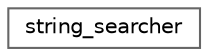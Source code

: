 digraph "Graphical Class Hierarchy"
{
 // LATEX_PDF_SIZE
  bgcolor="transparent";
  edge [fontname=Helvetica,fontsize=10,labelfontname=Helvetica,labelfontsize=10];
  node [fontname=Helvetica,fontsize=10,shape=box,height=0.2,width=0.4];
  rankdir="LR";
  Node0 [label="string_searcher",height=0.2,width=0.4,color="grey40", fillcolor="white", style="filled",URL="$classstring__searcher.html",tooltip=" "];
}
